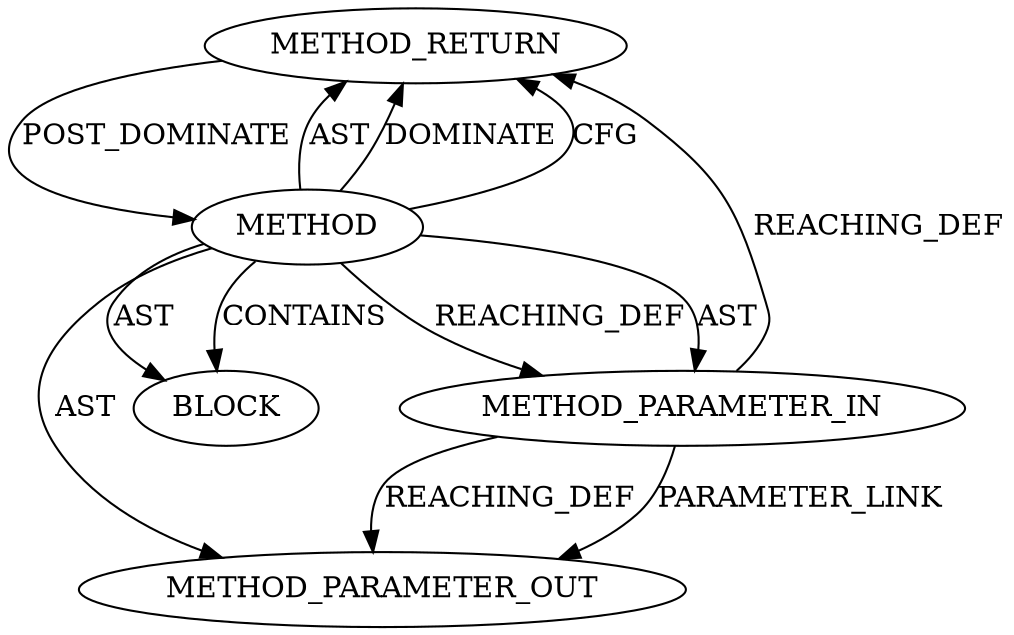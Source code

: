 digraph {
  26706 [label=METHOD_RETURN ORDER=2 CODE="RET" TYPE_FULL_NAME="ANY" EVALUATION_STRATEGY="BY_VALUE"]
  27681 [label=METHOD_PARAMETER_OUT ORDER=1 CODE="p1" IS_VARIADIC=false TYPE_FULL_NAME="ANY" EVALUATION_STRATEGY="BY_VALUE" INDEX=1 NAME="p1"]
  26703 [label=METHOD AST_PARENT_TYPE="NAMESPACE_BLOCK" AST_PARENT_FULL_NAME="<global>" ORDER=0 CODE="<empty>" FULL_NAME="EC_KEY_get0_group" IS_EXTERNAL=true FILENAME="<empty>" SIGNATURE="" NAME="EC_KEY_get0_group"]
  26705 [label=BLOCK ORDER=1 ARGUMENT_INDEX=1 CODE="<empty>" TYPE_FULL_NAME="ANY"]
  26704 [label=METHOD_PARAMETER_IN ORDER=1 CODE="p1" IS_VARIADIC=false TYPE_FULL_NAME="ANY" EVALUATION_STRATEGY="BY_VALUE" INDEX=1 NAME="p1"]
  26703 -> 27681 [label=AST ]
  26703 -> 26706 [label=AST ]
  26703 -> 26705 [label=AST ]
  26704 -> 27681 [label=REACHING_DEF VARIABLE="p1"]
  26703 -> 26704 [label=REACHING_DEF VARIABLE=""]
  26703 -> 26706 [label=DOMINATE ]
  26703 -> 26706 [label=CFG ]
  26703 -> 26704 [label=AST ]
  26706 -> 26703 [label=POST_DOMINATE ]
  26703 -> 26705 [label=CONTAINS ]
  26704 -> 26706 [label=REACHING_DEF VARIABLE="p1"]
  26704 -> 27681 [label=PARAMETER_LINK ]
}
